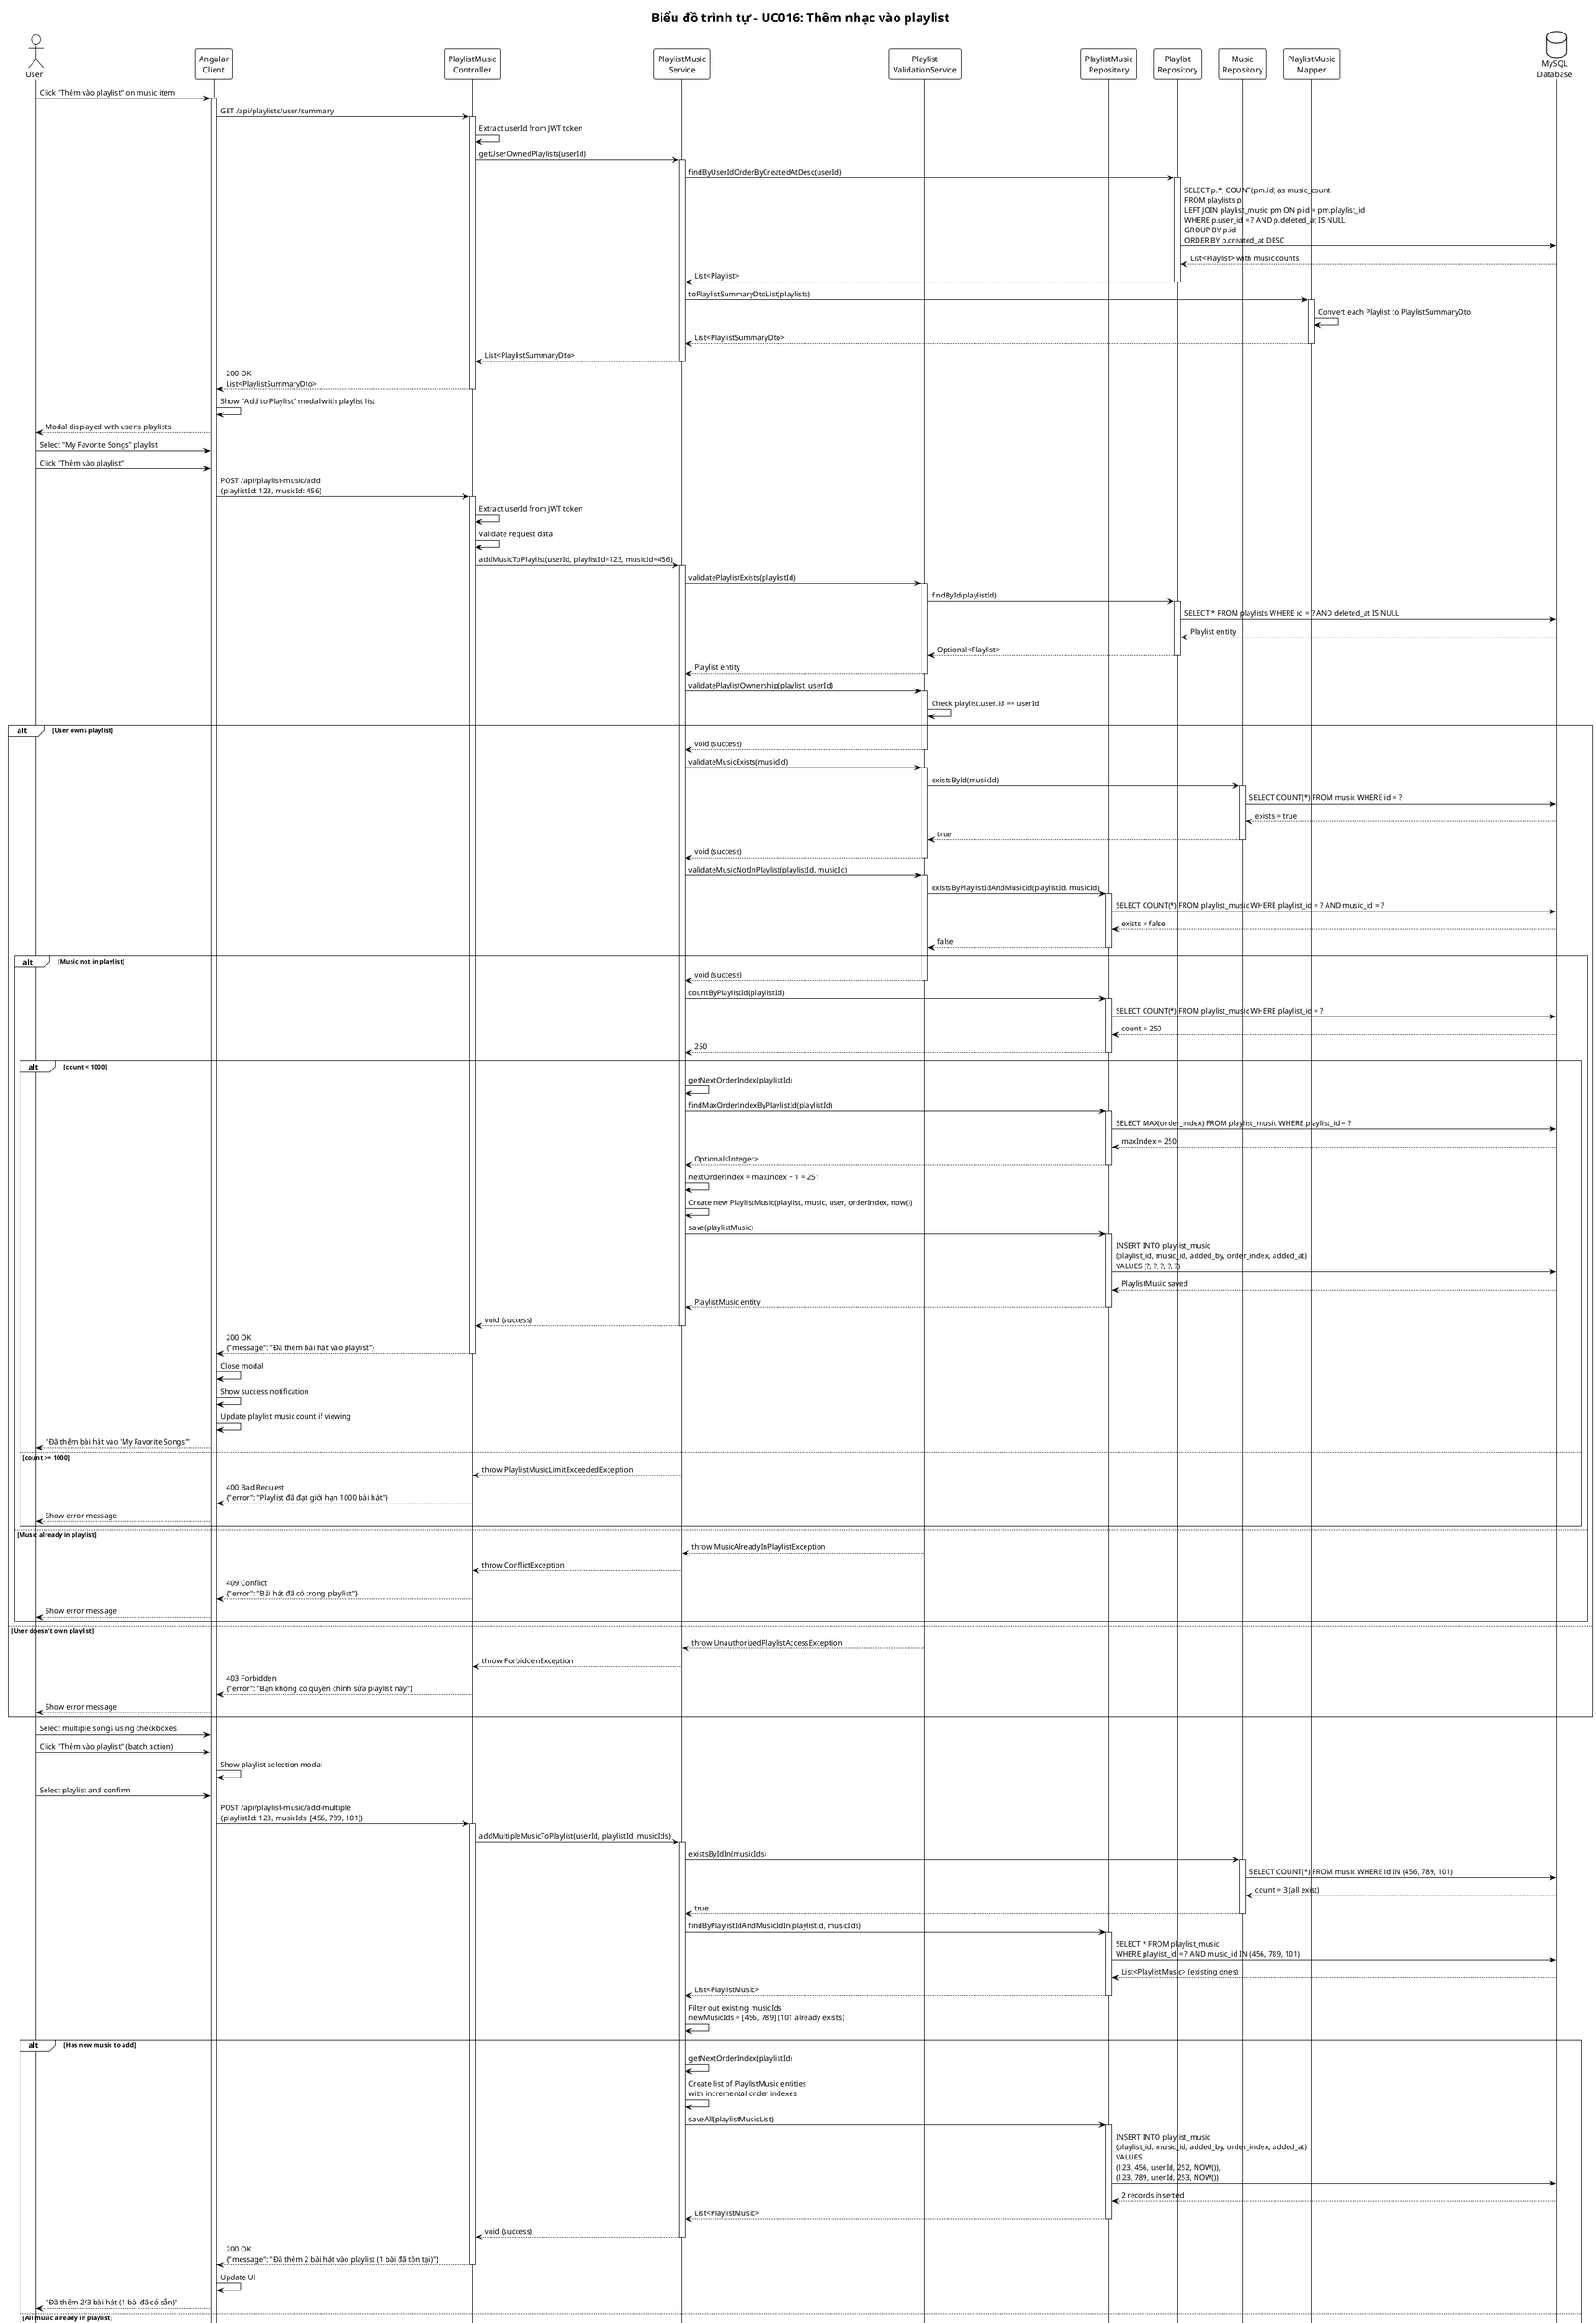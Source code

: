 @startuml UC016-Sequence-Diagram-Them-Nhac-Vao-Playlist
!theme plain

title Biểu đồ trình tự - UC016: Thêm nhạc vào playlist

actor User
participant "Angular\nClient" as Client
participant "PlaylistMusic\nController" as Controller
participant "PlaylistMusic\nService" as Service
participant "Playlist\nValidationService" as ValidationService
participant "PlaylistMusic\nRepository" as PlaylistMusicRepo
participant "Playlist\nRepository" as PlaylistRepo
participant "Music\nRepository" as MusicRepo
participant "PlaylistMusic\nMapper" as Mapper
database "MySQL\nDatabase" as DB

User -> Client: Click "Thêm vào playlist" on music item
activate Client

' Load user's playlists
Client -> Controller: GET /api/playlists/user/summary
activate Controller

Controller -> Controller: Extract userId from JWT token

Controller -> Service: getUserOwnedPlaylists(userId)
activate Service

Service -> PlaylistRepo: findByUserIdOrderByCreatedAtDesc(userId)
activate PlaylistRepo
PlaylistRepo -> DB: SELECT p.*, COUNT(pm.id) as music_count\nFROM playlists p\nLEFT JOIN playlist_music pm ON p.id = pm.playlist_id\nWHERE p.user_id = ? AND p.deleted_at IS NULL\nGROUP BY p.id\nORDER BY p.created_at DESC
DB --> PlaylistRepo: List<Playlist> with music counts
PlaylistRepo --> Service: List<Playlist>
deactivate PlaylistRepo

Service -> Mapper: toPlaylistSummaryDtoList(playlists)
activate Mapper
Mapper -> Mapper: Convert each Playlist to PlaylistSummaryDto
Mapper --> Service: List<PlaylistSummaryDto>
deactivate Mapper

Service --> Controller: List<PlaylistSummaryDto>
deactivate Service

Controller --> Client: 200 OK\nList<PlaylistSummaryDto>
deactivate Controller

Client -> Client: Show "Add to Playlist" modal with playlist list
Client --> User: Modal displayed with user's playlists

' User selects a playlist to add music
User -> Client: Select "My Favorite Songs" playlist
User -> Client: Click "Thêm vào playlist"

Client -> Controller: POST /api/playlist-music/add\n{playlistId: 123, musicId: 456}
activate Controller

Controller -> Controller: Extract userId from JWT token
Controller -> Controller: Validate request data

Controller -> Service: addMusicToPlaylist(userId, playlistId=123, musicId=456)
activate Service

' Validate playlist ownership
Service -> ValidationService: validatePlaylistExists(playlistId)
activate ValidationService
ValidationService -> PlaylistRepo: findById(playlistId)
activate PlaylistRepo
PlaylistRepo -> DB: SELECT * FROM playlists WHERE id = ? AND deleted_at IS NULL
DB --> PlaylistRepo: Playlist entity
PlaylistRepo --> ValidationService: Optional<Playlist>
deactivate PlaylistRepo
ValidationService --> Service: Playlist entity
deactivate ValidationService

Service -> ValidationService: validatePlaylistOwnership(playlist, userId)
activate ValidationService
ValidationService -> ValidationService: Check playlist.user.id == userId
alt User owns playlist
    ValidationService --> Service: void (success)
    deactivate ValidationService

    ' Validate music exists
    Service -> ValidationService: validateMusicExists(musicId)
    activate ValidationService
    ValidationService -> MusicRepo: existsById(musicId)
    activate MusicRepo
    MusicRepo -> DB: SELECT COUNT(*) FROM music WHERE id = ?
    DB --> MusicRepo: exists = true
    MusicRepo --> ValidationService: true
    deactivate MusicRepo
    ValidationService --> Service: void (success)
    deactivate ValidationService

    ' Check if music already in playlist
    Service -> ValidationService: validateMusicNotInPlaylist(playlistId, musicId)
    activate ValidationService
    ValidationService -> PlaylistMusicRepo: existsByPlaylistIdAndMusicId(playlistId, musicId)
    activate PlaylistMusicRepo
    PlaylistMusicRepo -> DB: SELECT COUNT(*) FROM playlist_music WHERE playlist_id = ? AND music_id = ?
    DB --> PlaylistMusicRepo: exists = false
    PlaylistMusicRepo --> ValidationService: false
    deactivate PlaylistMusicRepo

    alt Music not in playlist
        ValidationService --> Service: void (success)
        deactivate ValidationService

        ' Check playlist music count limit
        Service -> PlaylistMusicRepo: countByPlaylistId(playlistId)
        activate PlaylistMusicRepo
        PlaylistMusicRepo -> DB: SELECT COUNT(*) FROM playlist_music WHERE playlist_id = ?
        DB --> PlaylistMusicRepo: count = 250
        PlaylistMusicRepo --> Service: 250
        deactivate PlaylistMusicRepo

        alt count < 1000
            ' Get next order index
            Service -> Service: getNextOrderIndex(playlistId)
            Service -> PlaylistMusicRepo: findMaxOrderIndexByPlaylistId(playlistId)
            activate PlaylistMusicRepo
            PlaylistMusicRepo -> DB: SELECT MAX(order_index) FROM playlist_music WHERE playlist_id = ?
            DB --> PlaylistMusicRepo: maxIndex = 250
            PlaylistMusicRepo --> Service: Optional<Integer>
            deactivate PlaylistMusicRepo

            Service -> Service: nextOrderIndex = maxIndex + 1 = 251

            ' Create PlaylistMusic entity
            Service -> Service: Create new PlaylistMusic(playlist, music, user, orderIndex, now())

            ' Save to database
            Service -> PlaylistMusicRepo: save(playlistMusic)
            activate PlaylistMusicRepo
            PlaylistMusicRepo -> DB: INSERT INTO playlist_music\n(playlist_id, music_id, added_by, order_index, added_at)\nVALUES (?, ?, ?, ?, ?)
            DB --> PlaylistMusicRepo: PlaylistMusic saved
            PlaylistMusicRepo --> Service: PlaylistMusic entity
            deactivate PlaylistMusicRepo

            Service --> Controller: void (success)
            deactivate Service

            Controller --> Client: 200 OK\n{"message": "Đã thêm bài hát vào playlist"}
            deactivate Controller

            Client -> Client: Close modal
            Client -> Client: Show success notification
            Client -> Client: Update playlist music count if viewing
            Client --> User: "Đã thêm bài hát vào 'My Favorite Songs'"

        else count >= 1000
            Service --> Controller: throw PlaylistMusicLimitExceededException
            Controller --> Client: 400 Bad Request\n{"error": "Playlist đã đạt giới hạn 1000 bài hát"}
            Client --> User: Show error message
        end

    else Music already in playlist
        ValidationService --> Service: throw MusicAlreadyInPlaylistException
        Service --> Controller: throw ConflictException
        Controller --> Client: 409 Conflict\n{"error": "Bài hát đã có trong playlist"}
        Client --> User: Show error message
    end

else User doesn't own playlist
    ValidationService --> Service: throw UnauthorizedPlaylistAccessException
    Service --> Controller: throw ForbiddenException
    Controller --> Client: 403 Forbidden\n{"error": "Bạn không có quyền chỉnh sửa playlist này"}
    Client --> User: Show error message
end

' User wants to add multiple songs at once
User -> Client: Select multiple songs using checkboxes
User -> Client: Click "Thêm vào playlist" (batch action)
Client -> Client: Show playlist selection modal

User -> Client: Select playlist and confirm

Client -> Controller: POST /api/playlist-music/add-multiple\n{playlistId: 123, musicIds: [456, 789, 101]}
activate Controller

Controller -> Service: addMultipleMusicToPlaylist(userId, playlistId, musicIds)
activate Service

' Validate all music exist
Service -> MusicRepo: existsByIdIn(musicIds)
activate MusicRepo
MusicRepo -> DB: SELECT COUNT(*) FROM music WHERE id IN (456, 789, 101)
DB --> MusicRepo: count = 3 (all exist)
MusicRepo --> Service: true
deactivate MusicRepo

' Check for duplicates in playlist
Service -> PlaylistMusicRepo: findByPlaylistIdAndMusicIdIn(playlistId, musicIds)
activate PlaylistMusicRepo
PlaylistMusicRepo -> DB: SELECT * FROM playlist_music\nWHERE playlist_id = ? AND music_id IN (456, 789, 101)
DB --> PlaylistMusicRepo: List<PlaylistMusic> (existing ones)
PlaylistMusicRepo --> Service: List<PlaylistMusic>
deactivate PlaylistMusicRepo

Service -> Service: Filter out existing musicIds\nnewMusicIds = [456, 789] (101 already exists)

alt Has new music to add
    ' Get starting order index
    Service -> Service: getNextOrderIndex(playlistId)
    Service -> Service: Create list of PlaylistMusic entities\nwith incremental order indexes

    ' Batch save
    Service -> PlaylistMusicRepo: saveAll(playlistMusicList)
    activate PlaylistMusicRepo
    PlaylistMusicRepo -> DB: INSERT INTO playlist_music\n(playlist_id, music_id, added_by, order_index, added_at)\nVALUES\n(123, 456, userId, 252, NOW()),\n(123, 789, userId, 253, NOW())
    DB --> PlaylistMusicRepo: 2 records inserted
    PlaylistMusicRepo --> Service: List<PlaylistMusic>
    deactivate PlaylistMusicRepo

    Service --> Controller: void (success)
    deactivate Service

    Controller --> Client: 200 OK\n{"message": "Đã thêm 2 bài hát vào playlist (1 bài đã tồn tại)"}
    deactivate Controller

    Client -> Client: Update UI
    Client --> User: "Đã thêm 2/3 bài hát (1 bài đã có sẵn)"

else All music already in playlist
    Service --> Controller: return message about duplicates
    Controller --> Client: 200 OK\n{"message": "Tất cả bài hát đã có trong playlist"}
    Client --> User: Show duplicate message
end

' User wants to create new playlist and add music
User -> Client: Click "Tạo playlist mới" in add-to-playlist modal
Client -> Client: Show create playlist form

User -> Client: Fill playlist details and confirm

Client -> Controller: POST /api/playlist-music/create-and-add\n{name: "New Playlist", description: "...", isPublic: false, musicIds: [456]}
activate Controller

Controller -> Service: createPlaylistAndAddMusic(userId, request)
activate Service

' Create playlist first (similar to UC012)
Service -> Service: Create new Playlist with user details
Service -> PlaylistRepo: save(playlist)
activate PlaylistRepo
PlaylistRepo -> DB: INSERT INTO playlists (name, description, user_id, is_public, created_at, updated_at) VALUES (?, ?, ?, ?, ?, ?)
DB --> PlaylistRepo: Playlist created with ID
PlaylistRepo --> Service: Playlist entity
deactivate PlaylistRepo

' Add music to new playlist
Service -> Service: addMultipleMusicToPlaylist(userId, newPlaylistId, musicIds)

Service --> Controller: Playlist entity
deactivate Service

Controller --> Client: 201 Created\nPlaylistDto
deactivate Controller

Client -> Client: Close modal
Client -> Client: Add new playlist to local list
Client --> User: "Đã tạo playlist mới và thêm bài hát"

deactivate Client

@enduml
